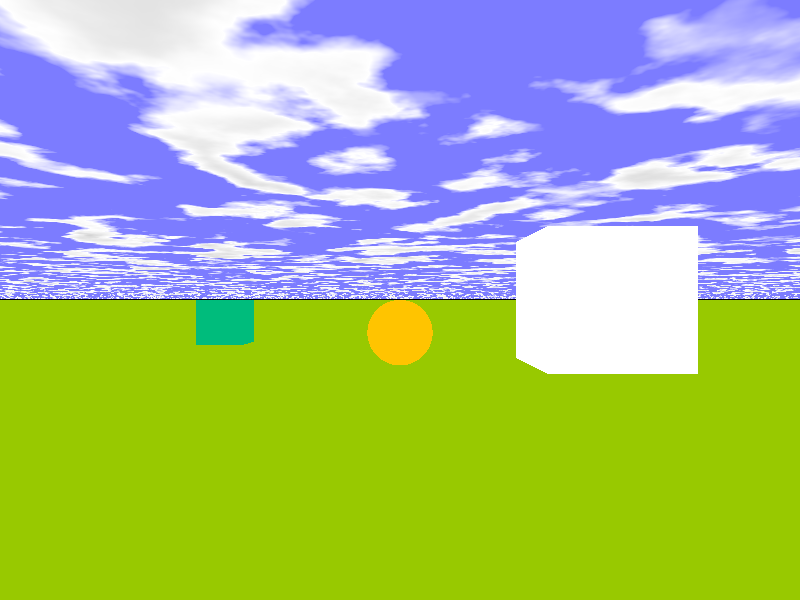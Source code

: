 // PoVRay 3.7 Scene File " ... .pov"
// author:  ...
// date:    ...
//--------------------------------------------------------------------------
#version 3.7;
global_settings{ assumed_gamma 1.0 }
#default{ finish{ ambient 0.1 diffuse 0.9 }} 
//--------------------------------------------------------------------------
#include "colors.inc"
#include "textures.inc"
#include "glass.inc"
#include "metals.inc"
#include "golds.inc"
#include "stones.inc"
#include "woods.inc"
#include "shapes.inc"
#include "shapes2.inc"
#include "functions.inc"
#include "math.inc"
#include "transforms.inc"
//--------------------------------------------------------------------------
// camera ------------------------------------------------------------------
#declare Camera_0 = camera {/*ultra_wide_angle*/ angle 75      // front view
                            location  <0.0 , 1.0 ,-3.0>
                            right     x*image_width/image_height
                            look_at   <0.0 , 1.0 , 0.0>}
#declare Camera_1 = camera {/*ultra_wide_angle*/ angle 90   // diagonal view
                            location  <2.0 , 2.5 ,-3.0>
                            right     x*image_width/image_height
                            look_at   <0.0 , 1.0 , 0.0>}
#declare Camera_2 = camera {/*ultra_wide_angle*/ angle 90 // right side view
                            location  <3.0 , 1.0 , 0.0>
                            right     x*image_width/image_height
                            look_at   <0.0 , 1.0 , 0.0>}
#declare Camera_3 = camera {/*ultra_wide_angle*/ angle 90        // top view
                            location  <0.0 , 3.0 ,-0.001>
                            right     x*image_width/image_height
                            look_at   <0.0 , 1.0 , 0.0>}
camera{Camera_0}
// sun ---------------------------------------------------------------------
light_source{<1500,2500,-2500> color White}
// sky ---------------------------------------------------------------------
plane{<0,1,0>,1 hollow  
       texture{ pigment{ bozo turbulence 0.76
                         color_map { [0.5 rgb <0.20, 0.20, 1.0>]
                                     [0.6 rgb <1,1,1>]
                                     [1.0 rgb <0.5,0.5,0.5>]}
                       }
                finish {ambient 1 diffuse 0} }      
       scale 10000}
// fog ---------------------------------------------------------------------
fog{fog_type   2
    distance   50
    color      White
    fog_offset 0.1
    fog_alt    2.0
    turbulence 0.8}
// ground ------------------------------------------------------------------
plane { <0,1,0>, 0 
        texture{ pigment{ color rgb<0.35,0.65,0.0>*0.9 }
	         normal { bumps 0.75 scale 0.015 }
                 finish { phong 0.1 }
               } // end of texture
      } // end of plane
//--------------------------------------------------------------------------
//---------------------------- objects in scene ----------------------------
//--------------------------------------------------------------------------  
sphere { <0,0,0>, 0.5 

        texture { pigment{ color rgb<1.00, 0.55, 0.00>}
                  finish { phong 1.0 reflection 0.00}
                } // end of texture

          scale<1,1,1>  rotate<0,0,0>  translate<0,0.5,5>  
       }  // end of sphere ----------------------------------- 

box { <-1.00, 0.00, -1.00>,< 1.00, 2.00, 1.00>   

      texture { pigment{ color rgb<1.00, 1.00, 1.00>}  
                finish { phong 1 reflection{ 0.00 metallic 0.00} } 
              } // end of texture

      scale <1,1,1> rotate<0,0,0> translate<3,0,5> 
    } // end of box --------------------------------------

box { <-1.00, 0.00, -1.00>,< 1.00, 2.00, 1.00>   

      texture { pigment{ color rgb<0.00, 0.50, 0.20>}  
                finish { phong 1 reflection{ 0.00 metallic 1.00} } 
              } // end of texture

      scale <0.5,0.5,0.5> rotate<0,0,0> translate<-4,0,9> 
    } // end of box --------------------------------------
/*
cylinder { <0,0,0>,<0,2.00,0>, 0.30 

           texture { pigment { color rgb<1,1,1> }
                   //normal  { bumps 0.5 scale <0.005,0.25,0.005>}
                     finish  { phong 0.5 reflection{ 0.00 metallic 0.00} } 
                   } // end of texture

           scale <3,0.01,3> rotate<0,0,0> translate<0,0,0>
         } // end of cylinder -------------------------------------
cylinder { <0,0,0>,<0,2.00,0>, 0.30 

           texture { pigment { color rgb<1,1,1> }
                   //normal  { bumps 0.5 scale <0.005,0.25,0.005>}
                     finish  { phong 0.5 reflection{ 0.00 metallic 0.00} } 
                   } // end of texture

           scale <0.1,0.01,0.1> rotate<0,0,0> translate<0,0,0>
         } // end of cylinder -------------------------------------
         */
// CSG difference, subtract intersections of shapes 2...N from Shape1


